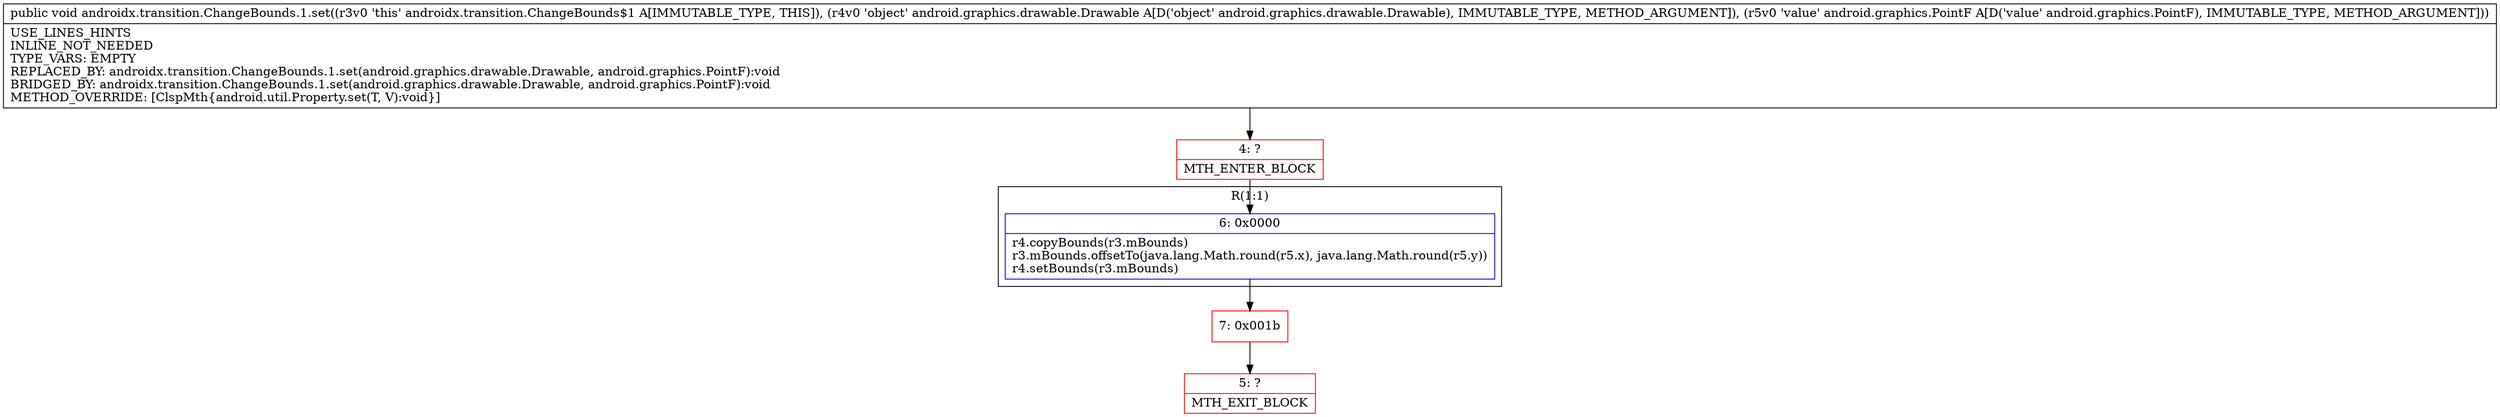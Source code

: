digraph "CFG forandroidx.transition.ChangeBounds.1.set(Landroid\/graphics\/drawable\/Drawable;Landroid\/graphics\/PointF;)V" {
subgraph cluster_Region_2128561324 {
label = "R(1:1)";
node [shape=record,color=blue];
Node_6 [shape=record,label="{6\:\ 0x0000|r4.copyBounds(r3.mBounds)\lr3.mBounds.offsetTo(java.lang.Math.round(r5.x), java.lang.Math.round(r5.y))\lr4.setBounds(r3.mBounds)\l}"];
}
Node_4 [shape=record,color=red,label="{4\:\ ?|MTH_ENTER_BLOCK\l}"];
Node_7 [shape=record,color=red,label="{7\:\ 0x001b}"];
Node_5 [shape=record,color=red,label="{5\:\ ?|MTH_EXIT_BLOCK\l}"];
MethodNode[shape=record,label="{public void androidx.transition.ChangeBounds.1.set((r3v0 'this' androidx.transition.ChangeBounds$1 A[IMMUTABLE_TYPE, THIS]), (r4v0 'object' android.graphics.drawable.Drawable A[D('object' android.graphics.drawable.Drawable), IMMUTABLE_TYPE, METHOD_ARGUMENT]), (r5v0 'value' android.graphics.PointF A[D('value' android.graphics.PointF), IMMUTABLE_TYPE, METHOD_ARGUMENT]))  | USE_LINES_HINTS\lINLINE_NOT_NEEDED\lTYPE_VARS: EMPTY\lREPLACED_BY: androidx.transition.ChangeBounds.1.set(android.graphics.drawable.Drawable, android.graphics.PointF):void\lBRIDGED_BY: androidx.transition.ChangeBounds.1.set(android.graphics.drawable.Drawable, android.graphics.PointF):void\lMETHOD_OVERRIDE: [ClspMth\{android.util.Property.set(T, V):void\}]\l}"];
MethodNode -> Node_4;Node_6 -> Node_7;
Node_4 -> Node_6;
Node_7 -> Node_5;
}

